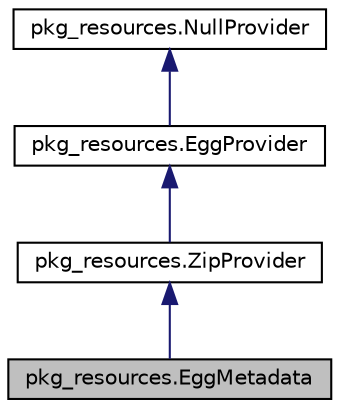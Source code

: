 digraph "pkg_resources.EggMetadata"
{
 // LATEX_PDF_SIZE
  edge [fontname="Helvetica",fontsize="10",labelfontname="Helvetica",labelfontsize="10"];
  node [fontname="Helvetica",fontsize="10",shape=record];
  Node1 [label="pkg_resources.EggMetadata",height=0.2,width=0.4,color="black", fillcolor="grey75", style="filled", fontcolor="black",tooltip=" "];
  Node2 -> Node1 [dir="back",color="midnightblue",fontsize="10",style="solid",fontname="Helvetica"];
  Node2 [label="pkg_resources.ZipProvider",height=0.2,width=0.4,color="black", fillcolor="white", style="filled",URL="$classpkg__resources_1_1ZipProvider.html",tooltip=" "];
  Node3 -> Node2 [dir="back",color="midnightblue",fontsize="10",style="solid",fontname="Helvetica"];
  Node3 [label="pkg_resources.EggProvider",height=0.2,width=0.4,color="black", fillcolor="white", style="filled",URL="$classpkg__resources_1_1EggProvider.html",tooltip=" "];
  Node4 -> Node3 [dir="back",color="midnightblue",fontsize="10",style="solid",fontname="Helvetica"];
  Node4 [label="pkg_resources.NullProvider",height=0.2,width=0.4,color="black", fillcolor="white", style="filled",URL="$classpkg__resources_1_1NullProvider.html",tooltip=" "];
}
